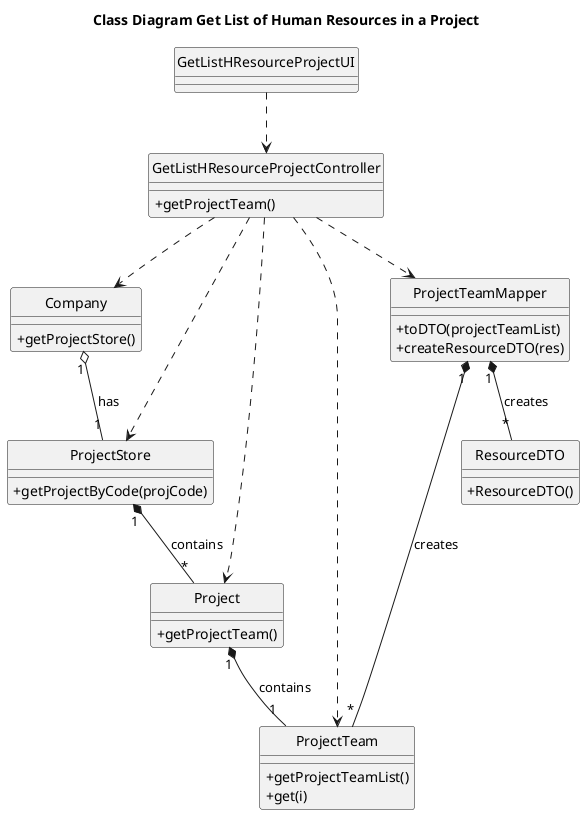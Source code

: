 @startuml
'https://plantuml.com/class-diagram

hide circle
skinparam classAttributeIconSize 0

title Class Diagram Get List of Human Resources in a Project

class GetListHResourceProjectUI {

}

class GetListHResourceProjectController {
    +getProjectTeam()
}

class Company {
    +getProjectStore()
}

class ProjectStore {
    +getProjectByCode(projCode)
}

class Project {
    +getProjectTeam()
}

class ProjectTeam {
    +getProjectTeamList()
    +get(i)
}

class ProjectTeamMapper {
    +toDTO(projectTeamList)
    +createResourceDTO(res)
}

class ResourceDTO {
    +ResourceDTO()
}

GetListHResourceProjectUI ..> GetListHResourceProjectController

GetListHResourceProjectController ..> ProjectTeam
GetListHResourceProjectController ..> Company
GetListHResourceProjectController ..> ProjectStore
GetListHResourceProjectController ..> Project
GetListHResourceProjectController ..> ProjectTeamMapper


'GetListHResourceProjectController -> Company
Company "1" o-- "1" ProjectStore: has
ProjectStore"1" *-- "*"Project: contains
Project"1" *-- "1"ProjectTeam: contains
ProjectTeamMapper "1" *-- "*"ResourceDTO: creates
ProjectTeamMapper "1" *-- "*"ProjectTeam: creates
@enduml